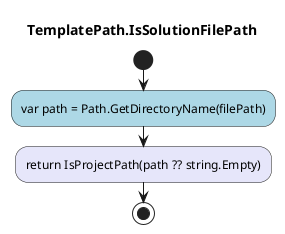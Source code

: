@startuml TemplatePath.IsSolutionFilePath
title TemplatePath.IsSolutionFilePath
start
#LightBlue:var path = Path.GetDirectoryName(filePath);
#Lavender:return IsProjectPath(path ?? string.Empty);
stop
@enduml
